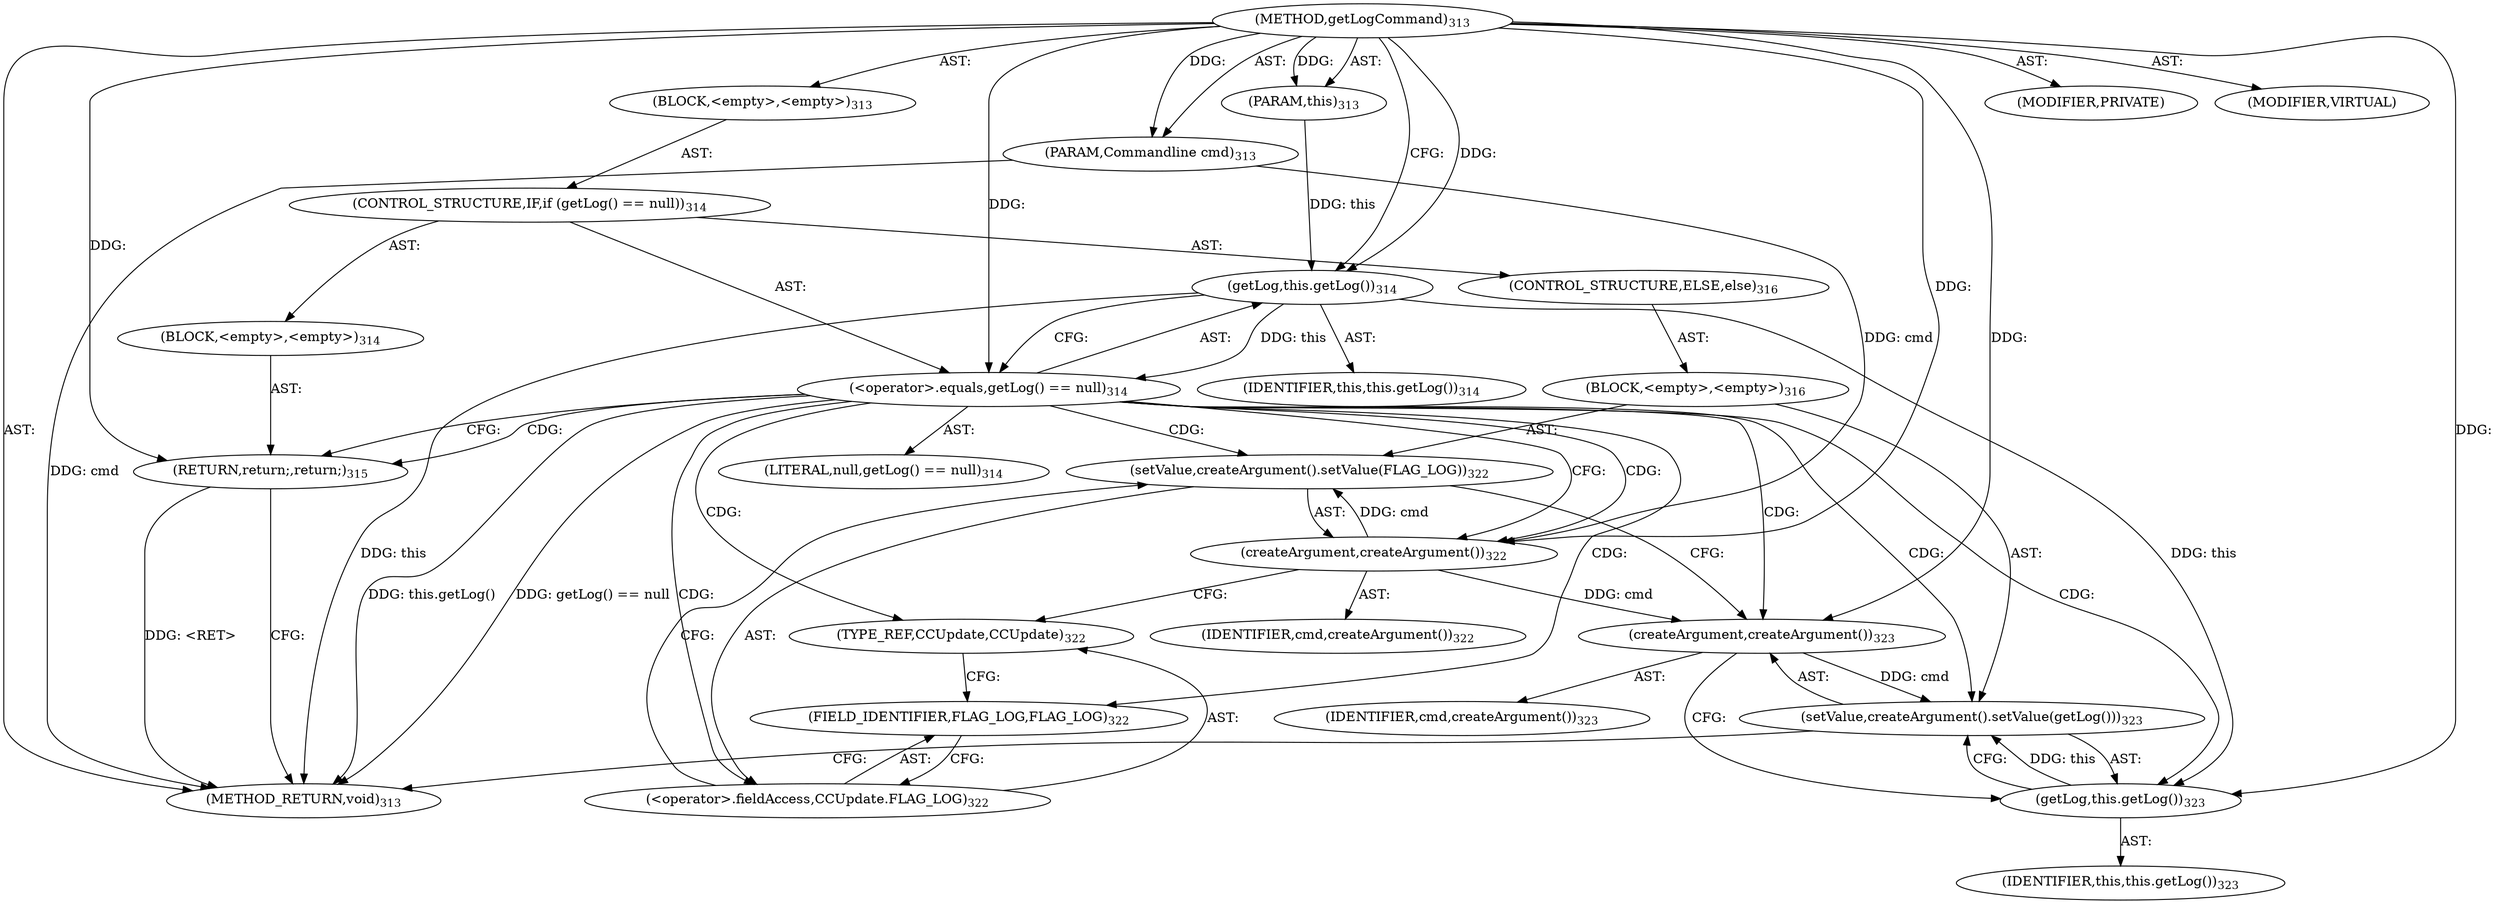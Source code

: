 digraph "getLogCommand" {  
"111669149710" [label = <(METHOD,getLogCommand)<SUB>313</SUB>> ]
"115964116994" [label = <(PARAM,this)<SUB>313</SUB>> ]
"115964117014" [label = <(PARAM,Commandline cmd)<SUB>313</SUB>> ]
"25769803802" [label = <(BLOCK,&lt;empty&gt;,&lt;empty&gt;)<SUB>313</SUB>> ]
"47244640267" [label = <(CONTROL_STRUCTURE,IF,if (getLog() == null))<SUB>314</SUB>> ]
"30064771147" [label = <(&lt;operator&gt;.equals,getLog() == null)<SUB>314</SUB>> ]
"30064771148" [label = <(getLog,this.getLog())<SUB>314</SUB>> ]
"68719476750" [label = <(IDENTIFIER,this,this.getLog())<SUB>314</SUB>> ]
"90194313219" [label = <(LITERAL,null,getLog() == null)<SUB>314</SUB>> ]
"25769803803" [label = <(BLOCK,&lt;empty&gt;,&lt;empty&gt;)<SUB>314</SUB>> ]
"146028888070" [label = <(RETURN,return;,return;)<SUB>315</SUB>> ]
"47244640268" [label = <(CONTROL_STRUCTURE,ELSE,else)<SUB>316</SUB>> ]
"25769803804" [label = <(BLOCK,&lt;empty&gt;,&lt;empty&gt;)<SUB>316</SUB>> ]
"30064771149" [label = <(setValue,createArgument().setValue(FLAG_LOG))<SUB>322</SUB>> ]
"30064771150" [label = <(createArgument,createArgument())<SUB>322</SUB>> ]
"68719476799" [label = <(IDENTIFIER,cmd,createArgument())<SUB>322</SUB>> ]
"30064771151" [label = <(&lt;operator&gt;.fieldAccess,CCUpdate.FLAG_LOG)<SUB>322</SUB>> ]
"180388626438" [label = <(TYPE_REF,CCUpdate,CCUpdate)<SUB>322</SUB>> ]
"55834574867" [label = <(FIELD_IDENTIFIER,FLAG_LOG,FLAG_LOG)<SUB>322</SUB>> ]
"30064771152" [label = <(setValue,createArgument().setValue(getLog()))<SUB>323</SUB>> ]
"30064771153" [label = <(createArgument,createArgument())<SUB>323</SUB>> ]
"68719476800" [label = <(IDENTIFIER,cmd,createArgument())<SUB>323</SUB>> ]
"30064771154" [label = <(getLog,this.getLog())<SUB>323</SUB>> ]
"68719476751" [label = <(IDENTIFIER,this,this.getLog())<SUB>323</SUB>> ]
"133143986210" [label = <(MODIFIER,PRIVATE)> ]
"133143986211" [label = <(MODIFIER,VIRTUAL)> ]
"128849018894" [label = <(METHOD_RETURN,void)<SUB>313</SUB>> ]
  "111669149710" -> "115964116994"  [ label = "AST: "] 
  "111669149710" -> "115964117014"  [ label = "AST: "] 
  "111669149710" -> "25769803802"  [ label = "AST: "] 
  "111669149710" -> "133143986210"  [ label = "AST: "] 
  "111669149710" -> "133143986211"  [ label = "AST: "] 
  "111669149710" -> "128849018894"  [ label = "AST: "] 
  "25769803802" -> "47244640267"  [ label = "AST: "] 
  "47244640267" -> "30064771147"  [ label = "AST: "] 
  "47244640267" -> "25769803803"  [ label = "AST: "] 
  "47244640267" -> "47244640268"  [ label = "AST: "] 
  "30064771147" -> "30064771148"  [ label = "AST: "] 
  "30064771147" -> "90194313219"  [ label = "AST: "] 
  "30064771148" -> "68719476750"  [ label = "AST: "] 
  "25769803803" -> "146028888070"  [ label = "AST: "] 
  "47244640268" -> "25769803804"  [ label = "AST: "] 
  "25769803804" -> "30064771149"  [ label = "AST: "] 
  "25769803804" -> "30064771152"  [ label = "AST: "] 
  "30064771149" -> "30064771150"  [ label = "AST: "] 
  "30064771149" -> "30064771151"  [ label = "AST: "] 
  "30064771150" -> "68719476799"  [ label = "AST: "] 
  "30064771151" -> "180388626438"  [ label = "AST: "] 
  "30064771151" -> "55834574867"  [ label = "AST: "] 
  "30064771152" -> "30064771153"  [ label = "AST: "] 
  "30064771152" -> "30064771154"  [ label = "AST: "] 
  "30064771153" -> "68719476800"  [ label = "AST: "] 
  "30064771154" -> "68719476751"  [ label = "AST: "] 
  "30064771147" -> "146028888070"  [ label = "CFG: "] 
  "30064771147" -> "30064771150"  [ label = "CFG: "] 
  "30064771148" -> "30064771147"  [ label = "CFG: "] 
  "146028888070" -> "128849018894"  [ label = "CFG: "] 
  "30064771149" -> "30064771153"  [ label = "CFG: "] 
  "30064771152" -> "128849018894"  [ label = "CFG: "] 
  "30064771150" -> "180388626438"  [ label = "CFG: "] 
  "30064771151" -> "30064771149"  [ label = "CFG: "] 
  "30064771153" -> "30064771154"  [ label = "CFG: "] 
  "30064771154" -> "30064771152"  [ label = "CFG: "] 
  "180388626438" -> "55834574867"  [ label = "CFG: "] 
  "55834574867" -> "30064771151"  [ label = "CFG: "] 
  "111669149710" -> "30064771148"  [ label = "CFG: "] 
  "146028888070" -> "128849018894"  [ label = "DDG: &lt;RET&gt;"] 
  "115964117014" -> "128849018894"  [ label = "DDG: cmd"] 
  "30064771148" -> "128849018894"  [ label = "DDG: this"] 
  "30064771147" -> "128849018894"  [ label = "DDG: this.getLog()"] 
  "30064771147" -> "128849018894"  [ label = "DDG: getLog() == null"] 
  "111669149710" -> "115964116994"  [ label = "DDG: "] 
  "111669149710" -> "115964117014"  [ label = "DDG: "] 
  "30064771148" -> "30064771147"  [ label = "DDG: this"] 
  "111669149710" -> "30064771147"  [ label = "DDG: "] 
  "111669149710" -> "146028888070"  [ label = "DDG: "] 
  "115964116994" -> "30064771148"  [ label = "DDG: this"] 
  "111669149710" -> "30064771148"  [ label = "DDG: "] 
  "30064771150" -> "30064771149"  [ label = "DDG: cmd"] 
  "30064771153" -> "30064771152"  [ label = "DDG: cmd"] 
  "30064771154" -> "30064771152"  [ label = "DDG: this"] 
  "115964117014" -> "30064771150"  [ label = "DDG: cmd"] 
  "111669149710" -> "30064771150"  [ label = "DDG: "] 
  "30064771150" -> "30064771153"  [ label = "DDG: cmd"] 
  "111669149710" -> "30064771153"  [ label = "DDG: "] 
  "30064771148" -> "30064771154"  [ label = "DDG: this"] 
  "111669149710" -> "30064771154"  [ label = "DDG: "] 
  "30064771147" -> "146028888070"  [ label = "CDG: "] 
  "30064771147" -> "55834574867"  [ label = "CDG: "] 
  "30064771147" -> "30064771149"  [ label = "CDG: "] 
  "30064771147" -> "180388626438"  [ label = "CDG: "] 
  "30064771147" -> "30064771151"  [ label = "CDG: "] 
  "30064771147" -> "30064771150"  [ label = "CDG: "] 
  "30064771147" -> "30064771153"  [ label = "CDG: "] 
  "30064771147" -> "30064771152"  [ label = "CDG: "] 
  "30064771147" -> "30064771154"  [ label = "CDG: "] 
}
